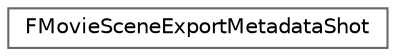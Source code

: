 digraph "Graphical Class Hierarchy"
{
 // INTERACTIVE_SVG=YES
 // LATEX_PDF_SIZE
  bgcolor="transparent";
  edge [fontname=Helvetica,fontsize=10,labelfontname=Helvetica,labelfontsize=10];
  node [fontname=Helvetica,fontsize=10,shape=box,height=0.2,width=0.4];
  rankdir="LR";
  Node0 [id="Node000000",label="FMovieSceneExportMetadataShot",height=0.2,width=0.4,color="grey40", fillcolor="white", style="filled",URL="$d9/d50/structFMovieSceneExportMetadataShot.html",tooltip=" "];
}
